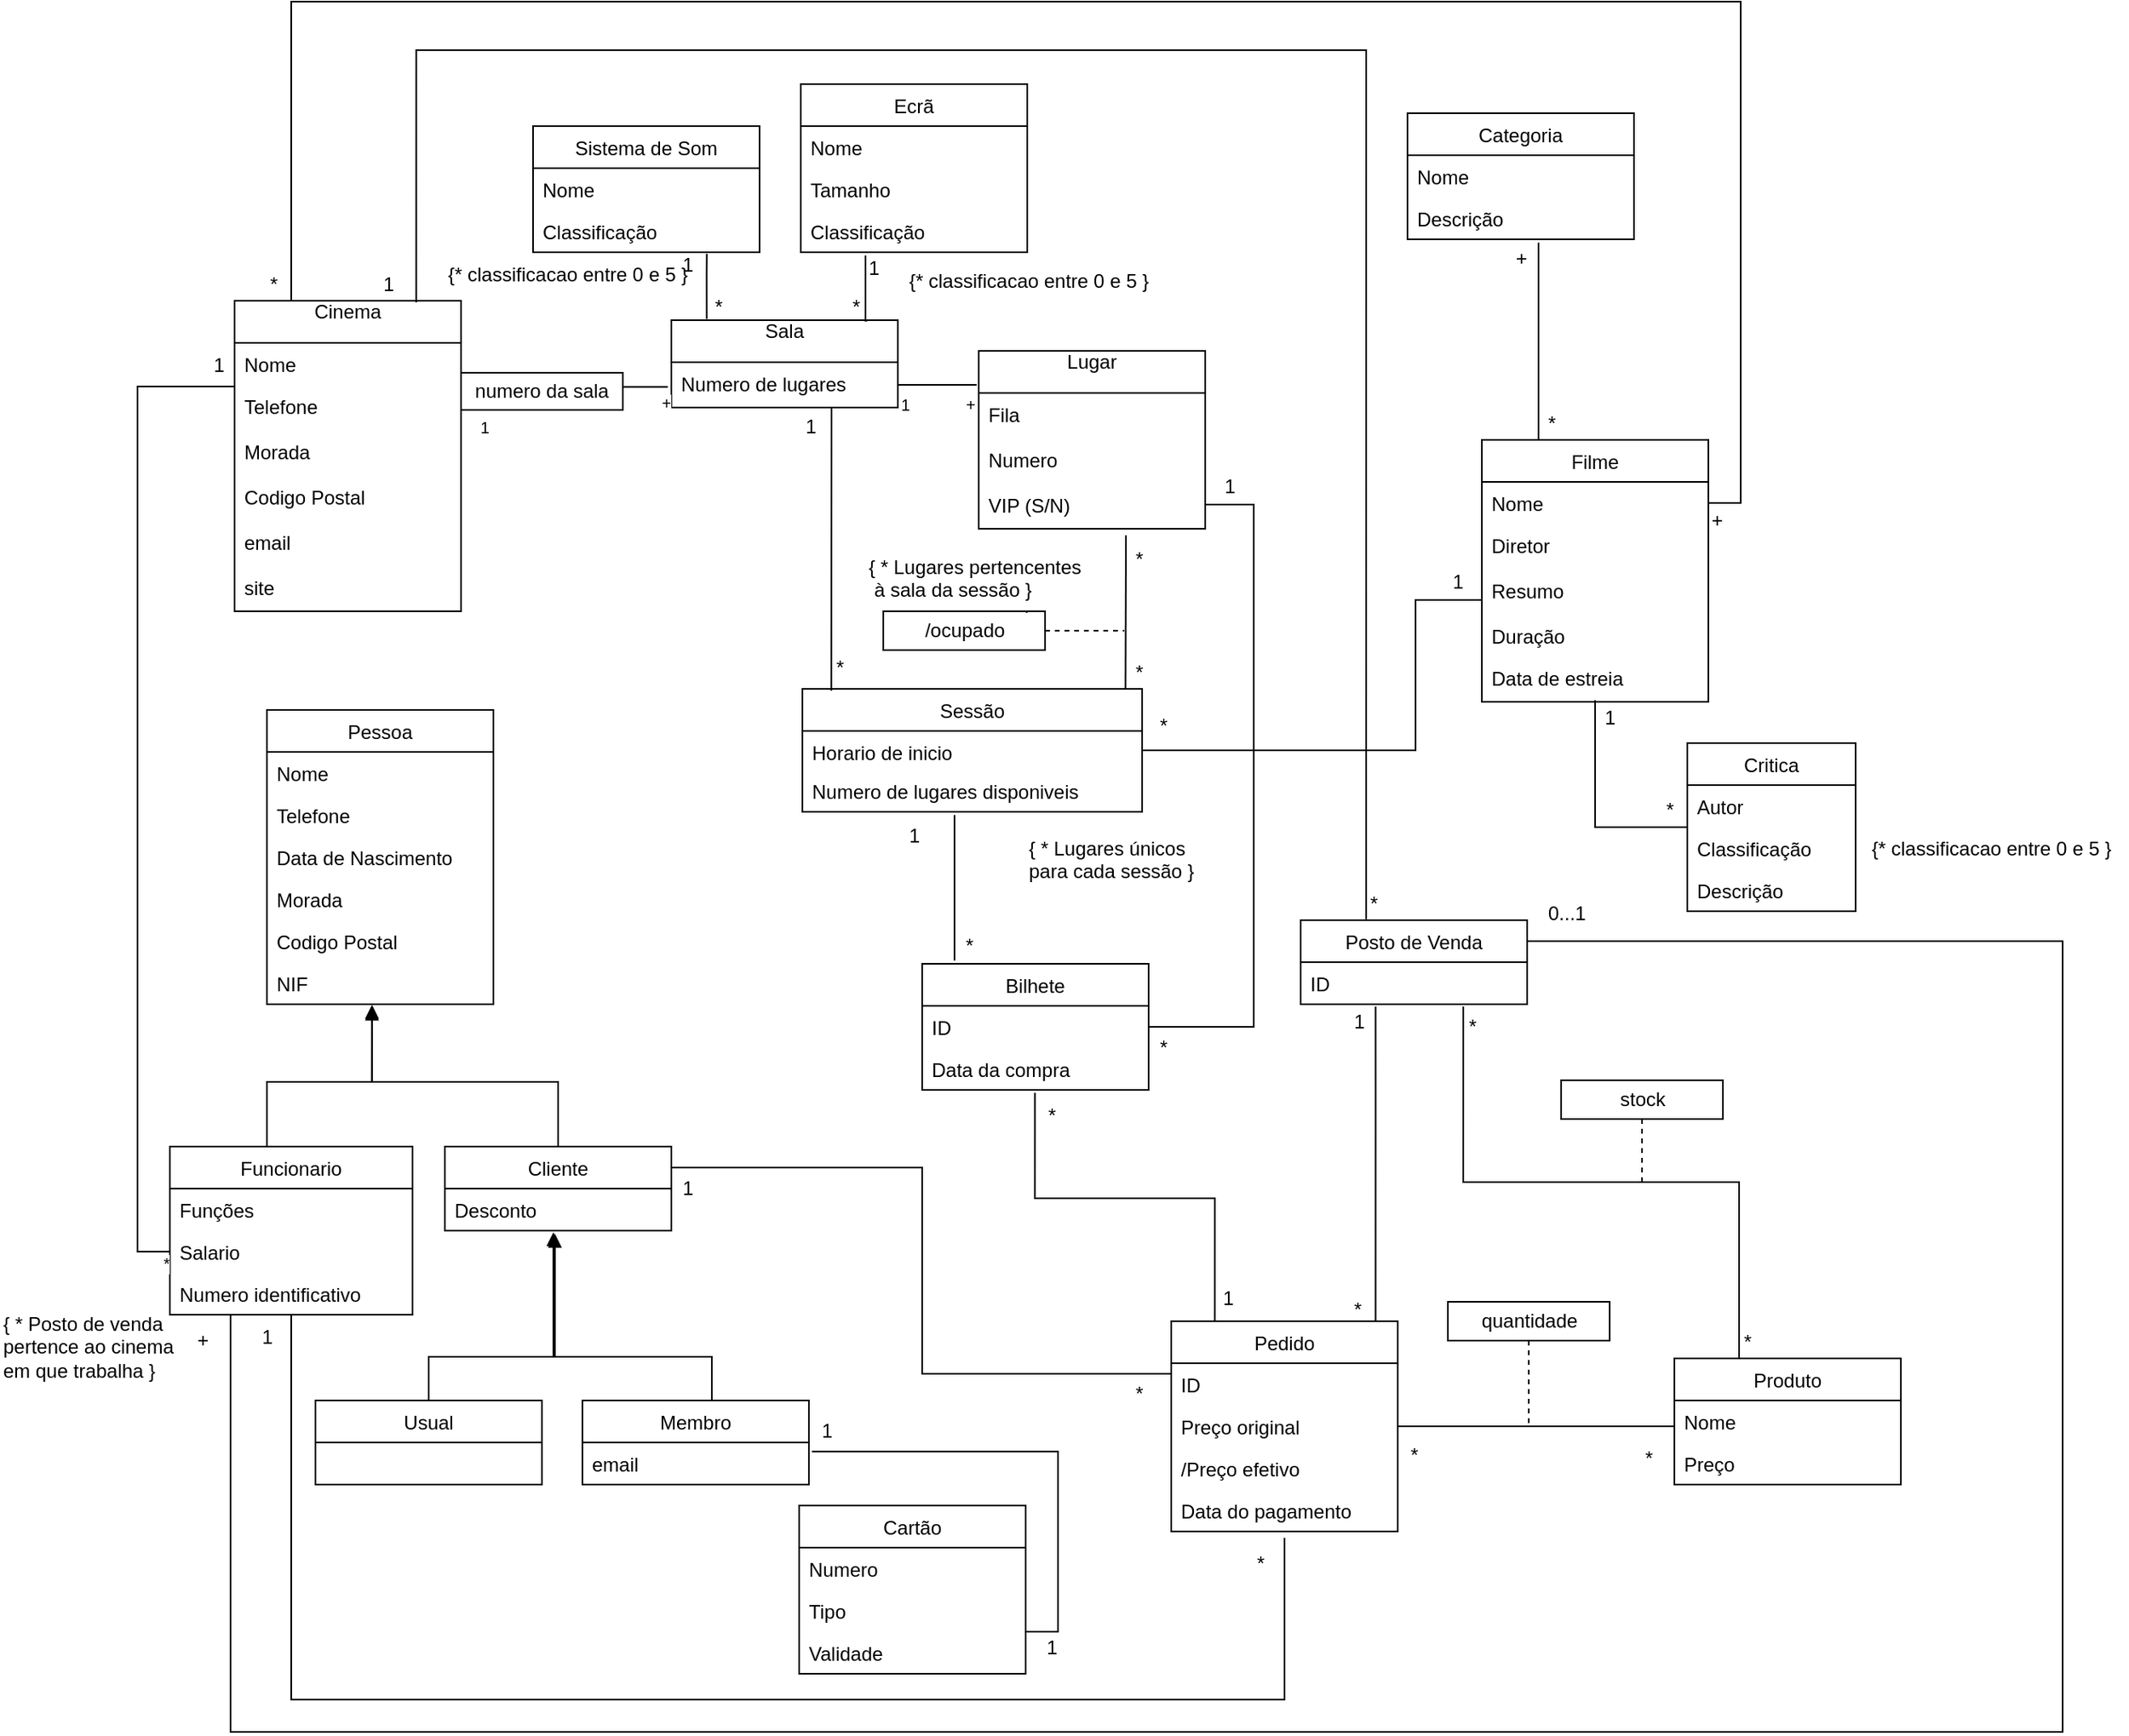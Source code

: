 <mxfile version="10.6.0" type="github"><diagram id="AIXLo2cwGBLX02oyUeqZ" name="Page-1"><mxGraphModel dx="2293" dy="840" grid="1" gridSize="10" guides="1" tooltips="1" connect="1" arrows="1" fold="1" page="1" pageScale="1" pageWidth="850" pageHeight="1100" math="0" shadow="0"><root><mxCell id="0"/><mxCell id="1" parent="0"/><mxCell id="vddKdkB9PFK4132dctd9-143" style="edgeStyle=orthogonalEdgeStyle;rounded=0;orthogonalLoop=1;jettySize=auto;html=1;entryX=1;entryY=0.5;entryDx=0;entryDy=0;endArrow=none;endFill=0;exitX=0.25;exitY=0;exitDx=0;exitDy=0;" parent="1" source="vddKdkB9PFK4132dctd9-2" target="vddKdkB9PFK4132dctd9-53" edge="1"><mxGeometry relative="1" as="geometry"><mxPoint x="225" y="169" as="sourcePoint"/><Array as="points"><mxPoint x="155" y="10"/><mxPoint x="1051" y="10"/><mxPoint x="1051" y="320"/></Array></mxGeometry></mxCell><mxCell id="vddKdkB9PFK4132dctd9-153" style="edgeStyle=orthogonalEdgeStyle;rounded=0;orthogonalLoop=1;jettySize=auto;html=1;exitX=0.802;exitY=0.005;exitDx=0;exitDy=0;endArrow=none;endFill=0;entryX=0.289;entryY=-0.013;entryDx=0;entryDy=0;entryPerimeter=0;exitPerimeter=0;" parent="1" source="vddKdkB9PFK4132dctd9-2" target="vddKdkB9PFK4132dctd9-162" edge="1"><mxGeometry relative="1" as="geometry"><mxPoint x="820" y="570" as="targetPoint"/><Array as="points"><mxPoint x="232" y="40"/><mxPoint x="819" y="40"/></Array></mxGeometry></mxCell><mxCell id="vddKdkB9PFK4132dctd9-2" value="Cinema&#10;" style="swimlane;fontStyle=0;childLayout=stackLayout;horizontal=1;startSize=26;fillColor=none;horizontalStack=0;resizeParent=1;resizeParentMax=0;resizeLast=0;collapsible=1;marginBottom=0;" parent="1" vertex="1"><mxGeometry x="120" y="195" width="140" height="192" as="geometry"/></mxCell><mxCell id="vddKdkB9PFK4132dctd9-3" value="Nome" style="text;strokeColor=none;fillColor=none;align=left;verticalAlign=top;spacingLeft=4;spacingRight=4;overflow=hidden;rotatable=0;points=[[0,0.5],[1,0.5]];portConstraint=eastwest;" parent="vddKdkB9PFK4132dctd9-2" vertex="1"><mxGeometry y="26" width="140" height="26" as="geometry"/></mxCell><mxCell id="vddKdkB9PFK4132dctd9-4" value="Telefone" style="text;strokeColor=none;fillColor=none;align=left;verticalAlign=top;spacingLeft=4;spacingRight=4;overflow=hidden;rotatable=0;points=[[0,0.5],[1,0.5]];portConstraint=eastwest;" parent="vddKdkB9PFK4132dctd9-2" vertex="1"><mxGeometry y="52" width="140" height="28" as="geometry"/></mxCell><mxCell id="vddKdkB9PFK4132dctd9-5" value="Morada" style="text;strokeColor=none;fillColor=none;align=left;verticalAlign=top;spacingLeft=4;spacingRight=4;overflow=hidden;rotatable=0;points=[[0,0.5],[1,0.5]];portConstraint=eastwest;" parent="vddKdkB9PFK4132dctd9-2" vertex="1"><mxGeometry y="80" width="140" height="28" as="geometry"/></mxCell><mxCell id="vddKdkB9PFK4132dctd9-6" value="Codigo Postal" style="text;strokeColor=none;fillColor=none;align=left;verticalAlign=top;spacingLeft=4;spacingRight=4;overflow=hidden;rotatable=0;points=[[0,0.5],[1,0.5]];portConstraint=eastwest;" parent="vddKdkB9PFK4132dctd9-2" vertex="1"><mxGeometry y="108" width="140" height="28" as="geometry"/></mxCell><mxCell id="vddKdkB9PFK4132dctd9-7" value="email" style="text;strokeColor=none;fillColor=none;align=left;verticalAlign=top;spacingLeft=4;spacingRight=4;overflow=hidden;rotatable=0;points=[[0,0.5],[1,0.5]];portConstraint=eastwest;" parent="vddKdkB9PFK4132dctd9-2" vertex="1"><mxGeometry y="136" width="140" height="28" as="geometry"/></mxCell><mxCell id="vddKdkB9PFK4132dctd9-8" value="site" style="text;strokeColor=none;fillColor=none;align=left;verticalAlign=top;spacingLeft=4;spacingRight=4;overflow=hidden;rotatable=0;points=[[0,0.5],[1,0.5]];portConstraint=eastwest;" parent="vddKdkB9PFK4132dctd9-2" vertex="1"><mxGeometry y="164" width="140" height="28" as="geometry"/></mxCell><mxCell id="vddKdkB9PFK4132dctd9-9" style="edgeStyle=orthogonalEdgeStyle;rounded=0;orthogonalLoop=1;jettySize=auto;html=1;exitX=0.156;exitY=-0.015;exitDx=0;exitDy=0;entryX=0.767;entryY=1.036;entryDx=0;entryDy=0;entryPerimeter=0;endArrow=none;endFill=0;exitPerimeter=0;" parent="1" source="vddKdkB9PFK4132dctd9-11" target="vddKdkB9PFK4132dctd9-101" edge="1"><mxGeometry relative="1" as="geometry"><Array as="points"><mxPoint x="412" y="180"/><mxPoint x="412" y="180"/></Array></mxGeometry></mxCell><mxCell id="vddKdkB9PFK4132dctd9-10" style="edgeStyle=orthogonalEdgeStyle;rounded=0;orthogonalLoop=1;jettySize=auto;html=1;exitX=0.865;exitY=0.005;exitDx=0;exitDy=0;endArrow=none;endFill=0;exitPerimeter=0;" parent="1" source="vddKdkB9PFK4132dctd9-11" edge="1"><mxGeometry relative="1" as="geometry"><mxPoint x="510" y="167" as="targetPoint"/><Array as="points"><mxPoint x="510" y="207"/></Array></mxGeometry></mxCell><mxCell id="vddKdkB9PFK4132dctd9-11" value="Sala&#10;" style="swimlane;fontStyle=0;childLayout=stackLayout;horizontal=1;startSize=26;fillColor=none;horizontalStack=0;resizeParent=1;resizeParentMax=0;resizeLast=0;collapsible=1;marginBottom=0;" parent="1" vertex="1"><mxGeometry x="390" y="207" width="140" height="54" as="geometry"/></mxCell><mxCell id="vddKdkB9PFK4132dctd9-12" value="Numero de lugares" style="text;strokeColor=none;fillColor=none;align=left;verticalAlign=top;spacingLeft=4;spacingRight=4;overflow=hidden;rotatable=0;points=[[0,0.5],[1,0.5]];portConstraint=eastwest;" parent="vddKdkB9PFK4132dctd9-11" vertex="1"><mxGeometry y="26" width="140" height="28" as="geometry"/></mxCell><mxCell id="vddKdkB9PFK4132dctd9-13" value="" style="endArrow=none;html=1;endSize=12;startArrow=none;startSize=14;startFill=0;edgeStyle=orthogonalEdgeStyle;exitX=1;exitY=0.5;exitDx=0;exitDy=0;rounded=0;endFill=0;entryX=-0.017;entryY=0.548;entryDx=0;entryDy=0;entryPerimeter=0;" parent="1" source="vddKdkB9PFK4132dctd9-121" edge="1"><mxGeometry relative="1" as="geometry"><mxPoint x="130" y="366" as="sourcePoint"/><mxPoint x="387.8" y="248.2" as="targetPoint"/><Array as="points"><mxPoint x="360" y="248"/></Array></mxGeometry></mxCell><mxCell id="vddKdkB9PFK4132dctd9-14" value="1" style="resizable=0;html=1;align=left;verticalAlign=top;labelBackgroundColor=#ffffff;fontSize=10;" parent="vddKdkB9PFK4132dctd9-13" connectable="0" vertex="1"><mxGeometry x="-1" relative="1" as="geometry"><mxPoint x="-90" y="10" as="offset"/></mxGeometry></mxCell><mxCell id="vddKdkB9PFK4132dctd9-15" value="+" style="resizable=0;html=1;align=right;verticalAlign=top;labelBackgroundColor=#ffffff;fontSize=10;" parent="vddKdkB9PFK4132dctd9-13" connectable="0" vertex="1"><mxGeometry x="1" relative="1" as="geometry"><mxPoint x="2.5" y="-2.5" as="offset"/></mxGeometry></mxCell><mxCell id="vddKdkB9PFK4132dctd9-16" value="Lugar&#10;" style="swimlane;fontStyle=0;childLayout=stackLayout;horizontal=1;startSize=26;fillColor=none;horizontalStack=0;resizeParent=1;resizeParentMax=0;resizeLast=0;collapsible=1;marginBottom=0;" parent="1" vertex="1"><mxGeometry x="580" y="226" width="140" height="110" as="geometry"/></mxCell><mxCell id="vddKdkB9PFK4132dctd9-17" value="Fila" style="text;strokeColor=none;fillColor=none;align=left;verticalAlign=top;spacingLeft=4;spacingRight=4;overflow=hidden;rotatable=0;points=[[0,0.5],[1,0.5]];portConstraint=eastwest;" parent="vddKdkB9PFK4132dctd9-16" vertex="1"><mxGeometry y="26" width="140" height="28" as="geometry"/></mxCell><mxCell id="vddKdkB9PFK4132dctd9-18" value="Numero" style="text;strokeColor=none;fillColor=none;align=left;verticalAlign=top;spacingLeft=4;spacingRight=4;overflow=hidden;rotatable=0;points=[[0,0.5],[1,0.5]];portConstraint=eastwest;" parent="vddKdkB9PFK4132dctd9-16" vertex="1"><mxGeometry y="54" width="140" height="28" as="geometry"/></mxCell><mxCell id="vddKdkB9PFK4132dctd9-19" value="VIP (S/N)" style="text;strokeColor=none;fillColor=none;align=left;verticalAlign=top;spacingLeft=4;spacingRight=4;overflow=hidden;rotatable=0;points=[[0,0.5],[1,0.5]];portConstraint=eastwest;" parent="vddKdkB9PFK4132dctd9-16" vertex="1"><mxGeometry y="82" width="140" height="28" as="geometry"/></mxCell><mxCell id="vddKdkB9PFK4132dctd9-20" value="" style="endArrow=none;html=1;endSize=12;startArrow=none;startSize=14;startFill=0;edgeStyle=orthogonalEdgeStyle;exitX=1;exitY=0.5;exitDx=0;exitDy=0;rounded=0;endFill=0;entryX=-0.009;entryY=0.191;entryDx=0;entryDy=0;entryPerimeter=0;" parent="1" source="vddKdkB9PFK4132dctd9-12" target="vddKdkB9PFK4132dctd9-16" edge="1"><mxGeometry relative="1" as="geometry"><mxPoint x="570" y="146" as="sourcePoint"/><mxPoint x="517" y="383" as="targetPoint"/></mxGeometry></mxCell><mxCell id="vddKdkB9PFK4132dctd9-21" value="1" style="resizable=0;html=1;align=left;verticalAlign=top;labelBackgroundColor=#ffffff;fontSize=10;" parent="vddKdkB9PFK4132dctd9-20" connectable="0" vertex="1"><mxGeometry x="-1" relative="1" as="geometry"/></mxCell><mxCell id="vddKdkB9PFK4132dctd9-22" value="+" style="resizable=0;html=1;align=right;verticalAlign=top;labelBackgroundColor=#ffffff;fontSize=10;" parent="vddKdkB9PFK4132dctd9-20" connectable="0" vertex="1"><mxGeometry x="1" relative="1" as="geometry"/></mxCell><mxCell id="vddKdkB9PFK4132dctd9-23" value="Pessoa" style="swimlane;fontStyle=0;childLayout=stackLayout;horizontal=1;startSize=26;fillColor=none;horizontalStack=0;resizeParent=1;resizeParentMax=0;resizeLast=0;collapsible=1;marginBottom=0;" parent="1" vertex="1"><mxGeometry x="140" y="448" width="140" height="182" as="geometry"/></mxCell><mxCell id="vddKdkB9PFK4132dctd9-24" value="Nome" style="text;strokeColor=none;fillColor=none;align=left;verticalAlign=top;spacingLeft=4;spacingRight=4;overflow=hidden;rotatable=0;points=[[0,0.5],[1,0.5]];portConstraint=eastwest;" parent="vddKdkB9PFK4132dctd9-23" vertex="1"><mxGeometry y="26" width="140" height="26" as="geometry"/></mxCell><mxCell id="vddKdkB9PFK4132dctd9-25" value="Telefone" style="text;strokeColor=none;fillColor=none;align=left;verticalAlign=top;spacingLeft=4;spacingRight=4;overflow=hidden;rotatable=0;points=[[0,0.5],[1,0.5]];portConstraint=eastwest;" parent="vddKdkB9PFK4132dctd9-23" vertex="1"><mxGeometry y="52" width="140" height="26" as="geometry"/></mxCell><mxCell id="vddKdkB9PFK4132dctd9-26" value="Data de Nascimento" style="text;strokeColor=none;fillColor=none;align=left;verticalAlign=top;spacingLeft=4;spacingRight=4;overflow=hidden;rotatable=0;points=[[0,0.5],[1,0.5]];portConstraint=eastwest;" parent="vddKdkB9PFK4132dctd9-23" vertex="1"><mxGeometry y="78" width="140" height="26" as="geometry"/></mxCell><mxCell id="vddKdkB9PFK4132dctd9-27" value="Morada" style="text;strokeColor=none;fillColor=none;align=left;verticalAlign=top;spacingLeft=4;spacingRight=4;overflow=hidden;rotatable=0;points=[[0,0.5],[1,0.5]];portConstraint=eastwest;" parent="vddKdkB9PFK4132dctd9-23" vertex="1"><mxGeometry y="104" width="140" height="26" as="geometry"/></mxCell><mxCell id="vddKdkB9PFK4132dctd9-28" value="Codigo Postal" style="text;strokeColor=none;fillColor=none;align=left;verticalAlign=top;spacingLeft=4;spacingRight=4;overflow=hidden;rotatable=0;points=[[0,0.5],[1,0.5]];portConstraint=eastwest;" parent="vddKdkB9PFK4132dctd9-23" vertex="1"><mxGeometry y="130" width="140" height="26" as="geometry"/></mxCell><mxCell id="vddKdkB9PFK4132dctd9-29" value="NIF" style="text;strokeColor=none;fillColor=none;align=left;verticalAlign=top;spacingLeft=4;spacingRight=4;overflow=hidden;rotatable=0;points=[[0,0.5],[1,0.5]];portConstraint=eastwest;" parent="vddKdkB9PFK4132dctd9-23" vertex="1"><mxGeometry y="156" width="140" height="26" as="geometry"/></mxCell><mxCell id="vddKdkB9PFK4132dctd9-31" style="edgeStyle=orthogonalEdgeStyle;rounded=0;orthogonalLoop=1;jettySize=auto;html=1;exitX=0.5;exitY=1;exitDx=0;exitDy=0;endArrow=none;endFill=0;" parent="1" source="vddKdkB9PFK4132dctd9-32" edge="1"><mxGeometry relative="1" as="geometry"><mxPoint x="769" y="960" as="targetPoint"/><Array as="points"><mxPoint x="155" y="1060"/><mxPoint x="769" y="1060"/></Array></mxGeometry></mxCell><mxCell id="vddKdkB9PFK4132dctd9-159" style="edgeStyle=orthogonalEdgeStyle;rounded=0;orthogonalLoop=1;jettySize=auto;html=1;exitX=0.25;exitY=1;exitDx=0;exitDy=0;endArrow=none;endFill=0;entryX=1;entryY=0.25;entryDx=0;entryDy=0;" parent="1" source="vddKdkB9PFK4132dctd9-32" target="vddKdkB9PFK4132dctd9-162" edge="1"><mxGeometry relative="1" as="geometry"><mxPoint x="1270" y="487" as="targetPoint"/><Array as="points"><mxPoint x="117" y="1080"/><mxPoint x="1250" y="1080"/><mxPoint x="1250" y="591"/></Array></mxGeometry></mxCell><mxCell id="vddKdkB9PFK4132dctd9-32" value="Funcionario" style="swimlane;fontStyle=0;childLayout=stackLayout;horizontal=1;startSize=26;fillColor=none;horizontalStack=0;resizeParent=1;resizeParentMax=0;resizeLast=0;collapsible=1;marginBottom=0;" parent="1" vertex="1"><mxGeometry x="80" y="718" width="150" height="104" as="geometry"/></mxCell><mxCell id="vddKdkB9PFK4132dctd9-33" value="Funções" style="text;strokeColor=none;fillColor=none;align=left;verticalAlign=top;spacingLeft=4;spacingRight=4;overflow=hidden;rotatable=0;points=[[0,0.5],[1,0.5]];portConstraint=eastwest;" parent="vddKdkB9PFK4132dctd9-32" vertex="1"><mxGeometry y="26" width="150" height="26" as="geometry"/></mxCell><mxCell id="vddKdkB9PFK4132dctd9-34" value="Salario" style="text;strokeColor=none;fillColor=none;align=left;verticalAlign=top;spacingLeft=4;spacingRight=4;overflow=hidden;rotatable=0;points=[[0,0.5],[1,0.5]];portConstraint=eastwest;" parent="vddKdkB9PFK4132dctd9-32" vertex="1"><mxGeometry y="52" width="150" height="26" as="geometry"/></mxCell><mxCell id="vddKdkB9PFK4132dctd9-35" value="Numero identificativo" style="text;strokeColor=none;fillColor=none;align=left;verticalAlign=top;spacingLeft=4;spacingRight=4;overflow=hidden;rotatable=0;points=[[0,0.5],[1,0.5]];portConstraint=eastwest;" parent="vddKdkB9PFK4132dctd9-32" vertex="1"><mxGeometry y="78" width="150" height="26" as="geometry"/></mxCell><mxCell id="vddKdkB9PFK4132dctd9-36" style="edgeStyle=orthogonalEdgeStyle;rounded=0;orthogonalLoop=1;jettySize=auto;html=1;exitX=1;exitY=0.25;exitDx=0;exitDy=0;entryX=0;entryY=0.25;entryDx=0;entryDy=0;endArrow=none;endFill=0;" parent="1" source="vddKdkB9PFK4132dctd9-37" target="vddKdkB9PFK4132dctd9-80" edge="1"><mxGeometry relative="1" as="geometry"><Array as="points"><mxPoint x="545" y="731"/><mxPoint x="545" y="859"/></Array></mxGeometry></mxCell><mxCell id="vddKdkB9PFK4132dctd9-37" value="Cliente" style="swimlane;fontStyle=0;childLayout=stackLayout;horizontal=1;startSize=26;fillColor=none;horizontalStack=0;resizeParent=1;resizeParentMax=0;resizeLast=0;collapsible=1;marginBottom=0;" parent="1" vertex="1"><mxGeometry x="250" y="718" width="140" height="52" as="geometry"/></mxCell><mxCell id="vddKdkB9PFK4132dctd9-38" value="Desconto" style="text;strokeColor=none;fillColor=none;align=left;verticalAlign=top;spacingLeft=4;spacingRight=4;overflow=hidden;rotatable=0;points=[[0,0.5],[1,0.5]];portConstraint=eastwest;" parent="vddKdkB9PFK4132dctd9-37" vertex="1"><mxGeometry y="26" width="140" height="26" as="geometry"/></mxCell><mxCell id="vddKdkB9PFK4132dctd9-39" value="" style="endArrow=block;endFill=1;html=1;edgeStyle=orthogonalEdgeStyle;align=left;verticalAlign=top;exitX=0.5;exitY=0;exitDx=0;exitDy=0;entryX=0.464;entryY=1.038;entryDx=0;entryDy=0;entryPerimeter=0;rounded=0;" parent="1" source="vddKdkB9PFK4132dctd9-32" edge="1"><mxGeometry x="-1" relative="1" as="geometry"><mxPoint x="80" y="676" as="sourcePoint"/><mxPoint x="204.941" y="631.529" as="targetPoint"/><Array as="points"><mxPoint x="140" y="718"/><mxPoint x="140" y="678"/><mxPoint x="205" y="678"/></Array></mxGeometry></mxCell><mxCell id="vddKdkB9PFK4132dctd9-40" value="" style="endArrow=block;endFill=1;html=1;edgeStyle=orthogonalEdgeStyle;align=left;verticalAlign=top;exitX=0.5;exitY=0;exitDx=0;exitDy=0;entryX=0.464;entryY=1;entryDx=0;entryDy=0;entryPerimeter=0;rounded=0;" parent="1" source="vddKdkB9PFK4132dctd9-37" edge="1"><mxGeometry x="-1" relative="1" as="geometry"><mxPoint x="160" y="556" as="sourcePoint"/><mxPoint x="204.941" y="630.353" as="targetPoint"/><Array as="points"><mxPoint x="320" y="678"/><mxPoint x="205" y="678"/></Array></mxGeometry></mxCell><mxCell id="vddKdkB9PFK4132dctd9-41" value="" style="endArrow=none;html=1;endSize=12;startArrow=none;startSize=14;startFill=0;edgeStyle=orthogonalEdgeStyle;exitX=0;exitY=0.5;exitDx=0;exitDy=0;rounded=0;endFill=0;entryX=0;entryY=0.5;entryDx=0;entryDy=0;" parent="1" source="vddKdkB9PFK4132dctd9-3" target="vddKdkB9PFK4132dctd9-34" edge="1"><mxGeometry relative="1" as="geometry"><mxPoint x="273" y="317" as="sourcePoint"/><mxPoint x="60" y="456" as="targetPoint"/><Array as="points"><mxPoint x="110" y="248"/><mxPoint x="60" y="248"/><mxPoint x="60" y="611"/></Array></mxGeometry></mxCell><mxCell id="vddKdkB9PFK4132dctd9-42" value="*" style="resizable=0;html=1;align=right;verticalAlign=top;labelBackgroundColor=#ffffff;fontSize=10;" parent="vddKdkB9PFK4132dctd9-41" connectable="0" vertex="1"><mxGeometry x="1" relative="1" as="geometry"><mxPoint y="-5" as="offset"/></mxGeometry></mxCell><mxCell id="vddKdkB9PFK4132dctd9-43" value="1" style="text;html=1;resizable=0;points=[];align=center;verticalAlign=middle;labelBackgroundColor=#ffffff;" parent="vddKdkB9PFK4132dctd9-41" vertex="1" connectable="0"><mxGeometry x="-0.939" y="-2" relative="1" as="geometry"><mxPoint x="-5" y="-11" as="offset"/></mxGeometry></mxCell><mxCell id="vddKdkB9PFK4132dctd9-44" style="edgeStyle=orthogonalEdgeStyle;rounded=0;orthogonalLoop=1;jettySize=auto;html=1;exitX=0.5;exitY=0;exitDx=0;exitDy=0;startArrow=none;startFill=0;sourcePerimeterSpacing=-1;endArrow=block;endFill=1;targetPerimeterSpacing=0;entryX=0.486;entryY=1.077;entryDx=0;entryDy=0;entryPerimeter=0;" parent="1" source="vddKdkB9PFK4132dctd9-45" target="vddKdkB9PFK4132dctd9-38" edge="1"><mxGeometry relative="1" as="geometry"><mxPoint x="331" y="824" as="targetPoint"/><Array as="points"><mxPoint x="240" y="848"/><mxPoint x="318" y="848"/></Array></mxGeometry></mxCell><mxCell id="vddKdkB9PFK4132dctd9-45" value="Usual" style="swimlane;fontStyle=0;childLayout=stackLayout;horizontal=1;startSize=26;fillColor=none;horizontalStack=0;resizeParent=1;resizeParentMax=0;resizeLast=0;collapsible=1;marginBottom=0;" parent="1" vertex="1"><mxGeometry x="170" y="875" width="140" height="52" as="geometry"/></mxCell><mxCell id="vddKdkB9PFK4132dctd9-46" style="edgeStyle=orthogonalEdgeStyle;rounded=0;orthogonalLoop=1;jettySize=auto;html=1;exitX=0.5;exitY=0;exitDx=0;exitDy=0;entryX=0.479;entryY=1.038;entryDx=0;entryDy=0;entryPerimeter=0;startArrow=none;startFill=0;sourcePerimeterSpacing=-1;endArrow=block;endFill=1;targetPerimeterSpacing=0;" parent="1" source="vddKdkB9PFK4132dctd9-47" target="vddKdkB9PFK4132dctd9-38" edge="1"><mxGeometry relative="1" as="geometry"><Array as="points"><mxPoint x="415" y="875"/><mxPoint x="415" y="848"/><mxPoint x="317" y="848"/></Array><mxPoint x="330" y="822" as="targetPoint"/></mxGeometry></mxCell><mxCell id="vddKdkB9PFK4132dctd9-47" value="Membro" style="swimlane;fontStyle=0;childLayout=stackLayout;horizontal=1;startSize=26;fillColor=none;horizontalStack=0;resizeParent=1;resizeParentMax=0;resizeLast=0;collapsible=1;marginBottom=0;" parent="1" vertex="1"><mxGeometry x="335" y="875" width="140" height="52" as="geometry"/></mxCell><mxCell id="vddKdkB9PFK4132dctd9-49" value="email" style="text;strokeColor=none;fillColor=none;align=left;verticalAlign=top;spacingLeft=4;spacingRight=4;overflow=hidden;rotatable=0;points=[[0,0.5],[1,0.5]];portConstraint=eastwest;" parent="vddKdkB9PFK4132dctd9-47" vertex="1"><mxGeometry y="26" width="140" height="26" as="geometry"/></mxCell><mxCell id="vddKdkB9PFK4132dctd9-50" value="" style="edgeStyle=orthogonalEdgeStyle;rounded=0;orthogonalLoop=1;jettySize=auto;html=1;startArrow=none;startFill=0;sourcePerimeterSpacing=-1;endArrow=none;endFill=0;targetPerimeterSpacing=0;" parent="1" source="vddKdkB9PFK4132dctd9-52" target="vddKdkB9PFK4132dctd9-58" edge="1"><mxGeometry relative="1" as="geometry"><Array as="points"><mxPoint x="961" y="481"/><mxPoint x="961" y="481"/></Array></mxGeometry></mxCell><mxCell id="vddKdkB9PFK4132dctd9-51" style="edgeStyle=orthogonalEdgeStyle;rounded=0;orthogonalLoop=1;jettySize=auto;html=1;exitX=0.25;exitY=0;exitDx=0;exitDy=0;endArrow=none;endFill=0;" parent="1" source="vddKdkB9PFK4132dctd9-52" edge="1"><mxGeometry relative="1" as="geometry"><mxPoint x="926" y="159" as="targetPoint"/><Array as="points"><mxPoint x="926" y="190"/></Array></mxGeometry></mxCell><mxCell id="vddKdkB9PFK4132dctd9-52" value="Filme" style="swimlane;fontStyle=0;childLayout=stackLayout;horizontal=1;startSize=26;fillColor=none;horizontalStack=0;resizeParent=1;resizeParentMax=0;resizeLast=0;collapsible=1;marginBottom=0;" parent="1" vertex="1"><mxGeometry x="891" y="281" width="140" height="162" as="geometry"/></mxCell><mxCell id="vddKdkB9PFK4132dctd9-53" value="Nome" style="text;strokeColor=none;fillColor=none;align=left;verticalAlign=top;spacingLeft=4;spacingRight=4;overflow=hidden;rotatable=0;points=[[0,0.5],[1,0.5]];portConstraint=eastwest;" parent="vddKdkB9PFK4132dctd9-52" vertex="1"><mxGeometry y="26" width="140" height="26" as="geometry"/></mxCell><mxCell id="vddKdkB9PFK4132dctd9-54" value="Diretor" style="text;strokeColor=none;fillColor=none;align=left;verticalAlign=top;spacingLeft=4;spacingRight=4;overflow=hidden;rotatable=0;points=[[0,0.5],[1,0.5]];portConstraint=eastwest;" parent="vddKdkB9PFK4132dctd9-52" vertex="1"><mxGeometry y="52" width="140" height="28" as="geometry"/></mxCell><mxCell id="vddKdkB9PFK4132dctd9-55" value="Resumo" style="text;strokeColor=none;fillColor=none;align=left;verticalAlign=top;spacingLeft=4;spacingRight=4;overflow=hidden;rotatable=0;points=[[0,0.5],[1,0.5]];portConstraint=eastwest;" parent="vddKdkB9PFK4132dctd9-52" vertex="1"><mxGeometry y="80" width="140" height="28" as="geometry"/></mxCell><mxCell id="vddKdkB9PFK4132dctd9-56" value="Duração" style="text;strokeColor=none;fillColor=none;align=left;verticalAlign=top;spacingLeft=4;spacingRight=4;overflow=hidden;rotatable=0;points=[[0,0.5],[1,0.5]];portConstraint=eastwest;" parent="vddKdkB9PFK4132dctd9-52" vertex="1"><mxGeometry y="108" width="140" height="26" as="geometry"/></mxCell><mxCell id="vddKdkB9PFK4132dctd9-57" value="Data de estreia" style="text;strokeColor=none;fillColor=none;align=left;verticalAlign=top;spacingLeft=4;spacingRight=4;overflow=hidden;rotatable=0;points=[[0,0.5],[1,0.5]];portConstraint=eastwest;" parent="vddKdkB9PFK4132dctd9-52" vertex="1"><mxGeometry y="134" width="140" height="28" as="geometry"/></mxCell><mxCell id="vddKdkB9PFK4132dctd9-58" value="Critica" style="swimlane;fontStyle=0;childLayout=stackLayout;horizontal=1;startSize=26;fillColor=none;horizontalStack=0;resizeParent=1;resizeParentMax=0;resizeLast=0;collapsible=1;marginBottom=0;direction=east;" parent="1" vertex="1"><mxGeometry x="1018" y="468.5" width="104" height="104" as="geometry"/></mxCell><mxCell id="vddKdkB9PFK4132dctd9-59" value="Autor" style="text;strokeColor=none;fillColor=none;align=left;verticalAlign=top;spacingLeft=4;spacingRight=4;overflow=hidden;rotatable=0;points=[[0,0.5],[1,0.5]];portConstraint=eastwest;" parent="vddKdkB9PFK4132dctd9-58" vertex="1"><mxGeometry y="26" width="104" height="26" as="geometry"/></mxCell><mxCell id="vddKdkB9PFK4132dctd9-60" value="Classificação" style="text;strokeColor=none;fillColor=none;align=left;verticalAlign=top;spacingLeft=4;spacingRight=4;overflow=hidden;rotatable=0;points=[[0,0.5],[1,0.5]];portConstraint=eastwest;" parent="vddKdkB9PFK4132dctd9-58" vertex="1"><mxGeometry y="52" width="104" height="26" as="geometry"/></mxCell><mxCell id="vddKdkB9PFK4132dctd9-61" value="Descrição" style="text;strokeColor=none;fillColor=none;align=left;verticalAlign=top;spacingLeft=4;spacingRight=4;overflow=hidden;rotatable=0;points=[[0,0.5],[1,0.5]];portConstraint=eastwest;" parent="vddKdkB9PFK4132dctd9-58" vertex="1"><mxGeometry y="78" width="104" height="26" as="geometry"/></mxCell><mxCell id="vddKdkB9PFK4132dctd9-62" style="edgeStyle=orthogonalEdgeStyle;rounded=0;orthogonalLoop=1;jettySize=auto;html=1;exitX=1;exitY=0.5;exitDx=0;exitDy=0;startArrow=none;startFill=0;sourcePerimeterSpacing=-1;endArrow=none;endFill=0;targetPerimeterSpacing=0;" parent="1" source="vddKdkB9PFK4132dctd9-135" edge="1"><mxGeometry relative="1" as="geometry"><Array as="points"><mxPoint x="850" y="473"/><mxPoint x="850" y="380"/></Array><mxPoint x="891" y="380" as="targetPoint"/></mxGeometry></mxCell><mxCell id="vddKdkB9PFK4132dctd9-63" style="edgeStyle=orthogonalEdgeStyle;rounded=0;orthogonalLoop=1;jettySize=auto;html=1;exitX=0.085;exitY=0.014;exitDx=0;exitDy=0;endArrow=none;endFill=0;exitPerimeter=0;" parent="1" source="vddKdkB9PFK4132dctd9-64" edge="1"><mxGeometry relative="1" as="geometry"><Array as="points"><mxPoint x="489" y="348"/><mxPoint x="489" y="261"/></Array><mxPoint x="489" y="261" as="targetPoint"/></mxGeometry></mxCell><mxCell id="vddKdkB9PFK4132dctd9-64" value="Sessão" style="swimlane;fontStyle=0;childLayout=stackLayout;horizontal=1;startSize=26;fillColor=none;horizontalStack=0;resizeParent=1;resizeParentMax=0;resizeLast=0;collapsible=1;marginBottom=0;" parent="1" vertex="1"><mxGeometry x="471" y="435" width="210" height="76" as="geometry"/></mxCell><mxCell id="vddKdkB9PFK4132dctd9-135" value="Horario de inicio" style="text;strokeColor=none;fillColor=none;align=left;verticalAlign=top;spacingLeft=4;spacingRight=4;overflow=hidden;rotatable=0;points=[[0,0.5],[1,0.5]];portConstraint=eastwest;" parent="vddKdkB9PFK4132dctd9-64" vertex="1"><mxGeometry y="26" width="210" height="24" as="geometry"/></mxCell><mxCell id="vddKdkB9PFK4132dctd9-65" value="Numero de lugares disponiveis" style="text;strokeColor=none;fillColor=none;align=left;verticalAlign=top;spacingLeft=4;spacingRight=4;overflow=hidden;rotatable=0;points=[[0,0.5],[1,0.5]];portConstraint=eastwest;" parent="vddKdkB9PFK4132dctd9-64" vertex="1"><mxGeometry y="50" width="210" height="26" as="geometry"/></mxCell><mxCell id="vddKdkB9PFK4132dctd9-66" style="edgeStyle=orthogonalEdgeStyle;rounded=0;orthogonalLoop=1;jettySize=auto;html=1;exitX=1;exitY=0.5;exitDx=0;exitDy=0;endArrow=none;endFill=0;" parent="1" source="vddKdkB9PFK4132dctd9-68" target="vddKdkB9PFK4132dctd9-19" edge="1"><mxGeometry relative="1" as="geometry"><Array as="points"><mxPoint x="750" y="644"/><mxPoint x="750" y="321"/></Array></mxGeometry></mxCell><mxCell id="vddKdkB9PFK4132dctd9-67" value="Bilhete" style="swimlane;fontStyle=0;childLayout=stackLayout;horizontal=1;startSize=26;fillColor=none;horizontalStack=0;resizeParent=1;resizeParentMax=0;resizeLast=0;collapsible=1;marginBottom=0;" parent="1" vertex="1"><mxGeometry x="545" y="605" width="140" height="78" as="geometry"/></mxCell><mxCell id="vddKdkB9PFK4132dctd9-68" value="ID" style="text;strokeColor=none;fillColor=none;align=left;verticalAlign=top;spacingLeft=4;spacingRight=4;overflow=hidden;rotatable=0;points=[[0,0.5],[1,0.5]];portConstraint=eastwest;" parent="vddKdkB9PFK4132dctd9-67" vertex="1"><mxGeometry y="26" width="140" height="26" as="geometry"/></mxCell><mxCell id="vddKdkB9PFK4132dctd9-69" value="Data da compra" style="text;strokeColor=none;fillColor=none;align=left;verticalAlign=top;spacingLeft=4;spacingRight=4;overflow=hidden;rotatable=0;points=[[0,0.5],[1,0.5]];portConstraint=eastwest;" parent="vddKdkB9PFK4132dctd9-67" vertex="1"><mxGeometry y="52" width="140" height="26" as="geometry"/></mxCell><mxCell id="vddKdkB9PFK4132dctd9-70" style="edgeStyle=orthogonalEdgeStyle;rounded=0;orthogonalLoop=1;jettySize=auto;html=1;startArrow=none;startFill=0;sourcePerimeterSpacing=-1;endArrow=none;endFill=0;targetPerimeterSpacing=0;" parent="1" edge="1"><mxGeometry relative="1" as="geometry"><mxPoint x="565" y="513" as="sourcePoint"/><Array as="points"><mxPoint x="565" y="541"/><mxPoint x="565" y="541"/></Array><mxPoint x="565" y="603" as="targetPoint"/></mxGeometry></mxCell><mxCell id="vddKdkB9PFK4132dctd9-71" value="1" style="text;html=1;resizable=0;points=[];autosize=1;align=left;verticalAlign=top;spacingTop=-4;" parent="1" vertex="1"><mxGeometry x="535" y="516" width="20" height="20" as="geometry"/></mxCell><mxCell id="vddKdkB9PFK4132dctd9-72" value="*" style="text;html=1;resizable=0;points=[];autosize=1;align=left;verticalAlign=top;spacingTop=-4;" parent="1" vertex="1"><mxGeometry x="570" y="584" width="20" height="20" as="geometry"/></mxCell><mxCell id="vddKdkB9PFK4132dctd9-73" value="1" style="text;html=1;resizable=0;points=[];autosize=1;align=left;verticalAlign=top;spacingTop=-4;" parent="1" vertex="1"><mxGeometry x="395" y="734" width="20" height="20" as="geometry"/></mxCell><mxCell id="vddKdkB9PFK4132dctd9-74" value="*" style="text;html=1;resizable=0;points=[];autosize=1;align=left;verticalAlign=top;spacingTop=-4;" parent="1" vertex="1"><mxGeometry x="621" y="689" width="20" height="20" as="geometry"/></mxCell><mxCell id="vddKdkB9PFK4132dctd9-75" value="*" style="text;html=1;resizable=0;points=[];autosize=1;align=left;verticalAlign=top;spacingTop=-4;" parent="1" vertex="1"><mxGeometry x="490" y="412" width="20" height="20" as="geometry"/></mxCell><mxCell id="vddKdkB9PFK4132dctd9-76" value="1" style="text;html=1;resizable=0;points=[];autosize=1;align=left;verticalAlign=top;spacingTop=-4;" parent="1" vertex="1"><mxGeometry x="471" y="262.5" width="20" height="20" as="geometry"/></mxCell><mxCell id="vddKdkB9PFK4132dctd9-77" style="edgeStyle=orthogonalEdgeStyle;rounded=0;orthogonalLoop=1;jettySize=auto;html=1;exitX=0.5;exitY=1;exitDx=0;exitDy=0;endArrow=none;endFill=0;dashed=1;" parent="1" source="vddKdkB9PFK4132dctd9-78" edge="1"><mxGeometry relative="1" as="geometry"><mxPoint x="920" y="890" as="targetPoint"/><Array as="points"><mxPoint x="920" y="870"/><mxPoint x="920" y="870"/></Array></mxGeometry></mxCell><mxCell id="vddKdkB9PFK4132dctd9-78" value="quantidade" style="html=1;" parent="1" vertex="1"><mxGeometry x="870" y="814" width="100" height="24" as="geometry"/></mxCell><mxCell id="vddKdkB9PFK4132dctd9-79" style="edgeStyle=orthogonalEdgeStyle;rounded=0;orthogonalLoop=1;jettySize=auto;html=1;exitX=0.192;exitY=-0.003;exitDx=0;exitDy=0;entryX=0.498;entryY=1.066;entryDx=0;entryDy=0;entryPerimeter=0;endArrow=none;endFill=0;exitPerimeter=0;" parent="1" source="vddKdkB9PFK4132dctd9-80" target="vddKdkB9PFK4132dctd9-69" edge="1"><mxGeometry relative="1" as="geometry"><Array as="points"><mxPoint x="726" y="750"/><mxPoint x="615" y="750"/></Array></mxGeometry></mxCell><mxCell id="vddKdkB9PFK4132dctd9-168" style="edgeStyle=orthogonalEdgeStyle;rounded=0;orthogonalLoop=1;jettySize=auto;html=1;exitX=0.902;exitY=0.004;exitDx=0;exitDy=0;endArrow=none;endFill=0;entryX=0.764;entryY=0.023;entryDx=0;entryDy=0;entryPerimeter=0;exitPerimeter=0;" parent="1" source="vddKdkB9PFK4132dctd9-80" target="vddKdkB9PFK4132dctd9-169" edge="1"><mxGeometry relative="1" as="geometry"><mxPoint x="840" y="690" as="targetPoint"/><Array as="points"><mxPoint x="825" y="690"/><mxPoint x="825" y="690"/></Array></mxGeometry></mxCell><mxCell id="vddKdkB9PFK4132dctd9-80" value="Pedido" style="swimlane;fontStyle=0;childLayout=stackLayout;horizontal=1;startSize=26;fillColor=none;horizontalStack=0;resizeParent=1;resizeParentMax=0;resizeLast=0;collapsible=1;marginBottom=0;" parent="1" vertex="1"><mxGeometry x="699" y="826" width="140" height="130" as="geometry"/></mxCell><mxCell id="vddKdkB9PFK4132dctd9-81" value="ID" style="text;strokeColor=none;fillColor=none;align=left;verticalAlign=top;spacingLeft=4;spacingRight=4;overflow=hidden;rotatable=0;points=[[0,0.5],[1,0.5]];portConstraint=eastwest;" parent="vddKdkB9PFK4132dctd9-80" vertex="1"><mxGeometry y="26" width="140" height="26" as="geometry"/></mxCell><mxCell id="vddKdkB9PFK4132dctd9-82" value="Preço original" style="text;strokeColor=none;fillColor=none;align=left;verticalAlign=top;spacingLeft=4;spacingRight=4;overflow=hidden;rotatable=0;points=[[0,0.5],[1,0.5]];portConstraint=eastwest;" parent="vddKdkB9PFK4132dctd9-80" vertex="1"><mxGeometry y="52" width="140" height="26" as="geometry"/></mxCell><mxCell id="vddKdkB9PFK4132dctd9-83" value="/Preço efetivo" style="text;strokeColor=none;fillColor=none;align=left;verticalAlign=top;spacingLeft=4;spacingRight=4;overflow=hidden;rotatable=0;points=[[0,0.5],[1,0.5]];portConstraint=eastwest;" parent="vddKdkB9PFK4132dctd9-80" vertex="1"><mxGeometry y="78" width="140" height="26" as="geometry"/></mxCell><mxCell id="vddKdkB9PFK4132dctd9-84" value="Data do pagamento" style="text;strokeColor=none;fillColor=none;align=left;verticalAlign=top;spacingLeft=4;spacingRight=4;overflow=hidden;rotatable=0;points=[[0,0.5],[1,0.5]];portConstraint=eastwest;" parent="vddKdkB9PFK4132dctd9-80" vertex="1"><mxGeometry y="104" width="140" height="26" as="geometry"/></mxCell><mxCell id="vddKdkB9PFK4132dctd9-85" value="1" style="text;html=1;resizable=0;points=[];autosize=1;align=left;verticalAlign=top;spacingTop=-4;" parent="1" vertex="1"><mxGeometry x="729" y="802" width="20" height="20" as="geometry"/></mxCell><mxCell id="vddKdkB9PFK4132dctd9-86" value="Produto" style="swimlane;fontStyle=0;childLayout=stackLayout;horizontal=1;startSize=26;fillColor=none;horizontalStack=0;resizeParent=1;resizeParentMax=0;resizeLast=0;collapsible=1;marginBottom=0;" parent="1" vertex="1"><mxGeometry x="1010" y="849" width="140" height="78" as="geometry"/></mxCell><mxCell id="vddKdkB9PFK4132dctd9-87" value="Nome" style="text;strokeColor=none;fillColor=none;align=left;verticalAlign=top;spacingLeft=4;spacingRight=4;overflow=hidden;rotatable=0;points=[[0,0.5],[1,0.5]];portConstraint=eastwest;" parent="vddKdkB9PFK4132dctd9-86" vertex="1"><mxGeometry y="26" width="140" height="26" as="geometry"/></mxCell><mxCell id="vddKdkB9PFK4132dctd9-119" value="Preço" style="text;strokeColor=none;fillColor=none;align=left;verticalAlign=top;spacingLeft=4;spacingRight=4;overflow=hidden;rotatable=0;points=[[0,0.5],[1,0.5]];portConstraint=eastwest;" parent="vddKdkB9PFK4132dctd9-86" vertex="1"><mxGeometry y="52" width="140" height="26" as="geometry"/></mxCell><mxCell id="vddKdkB9PFK4132dctd9-89" style="edgeStyle=orthogonalEdgeStyle;rounded=0;orthogonalLoop=1;jettySize=auto;html=1;exitX=0;exitY=0.5;exitDx=0;exitDy=0;entryX=1;entryY=0.5;entryDx=0;entryDy=0;endArrow=none;endFill=0;" parent="1" source="vddKdkB9PFK4132dctd9-87" target="vddKdkB9PFK4132dctd9-80" edge="1"><mxGeometry relative="1" as="geometry"><Array as="points"><mxPoint x="1010" y="891"/></Array></mxGeometry></mxCell><mxCell id="vddKdkB9PFK4132dctd9-90" value="*" style="text;html=1;resizable=0;points=[];autosize=1;align=left;verticalAlign=top;spacingTop=-4;" parent="1" vertex="1"><mxGeometry x="750" y="966" width="20" height="20" as="geometry"/></mxCell><mxCell id="vddKdkB9PFK4132dctd9-91" value="1" style="text;html=1;resizable=0;points=[];autosize=1;align=left;verticalAlign=top;spacingTop=-4;" parent="1" vertex="1"><mxGeometry x="135" y="826" width="20" height="20" as="geometry"/></mxCell><mxCell id="vddKdkB9PFK4132dctd9-92" value="*" style="text;html=1;resizable=0;points=[];autosize=1;align=left;verticalAlign=top;spacingTop=-4;" parent="1" vertex="1"><mxGeometry x="990" y="901" width="20" height="20" as="geometry"/></mxCell><mxCell id="vddKdkB9PFK4132dctd9-93" value="*" style="text;html=1;resizable=0;points=[];autosize=1;align=left;verticalAlign=top;spacingTop=-4;" parent="1" vertex="1"><mxGeometry x="845" y="899" width="20" height="20" as="geometry"/></mxCell><mxCell id="vddKdkB9PFK4132dctd9-94" value="*" style="text;html=1;resizable=0;points=[];autosize=1;align=left;verticalAlign=top;spacingTop=-4;" parent="1" vertex="1"><mxGeometry x="690" y="448" width="20" height="20" as="geometry"/></mxCell><mxCell id="vddKdkB9PFK4132dctd9-95" value="1" style="text;html=1;resizable=0;points=[];autosize=1;align=left;verticalAlign=top;spacingTop=-4;" parent="1" vertex="1"><mxGeometry x="871" y="359" width="20" height="20" as="geometry"/></mxCell><mxCell id="vddKdkB9PFK4132dctd9-96" value="1" style="text;html=1;resizable=0;points=[];autosize=1;align=left;verticalAlign=top;spacingTop=-4;" parent="1" vertex="1"><mxGeometry x="965" y="443" width="20" height="20" as="geometry"/></mxCell><mxCell id="vddKdkB9PFK4132dctd9-97" value="&lt;div&gt;*&lt;/div&gt;&lt;div&gt;&lt;br&gt;&lt;/div&gt;" style="text;html=1;resizable=0;points=[];autosize=1;align=left;verticalAlign=top;spacingTop=-4;" parent="1" vertex="1"><mxGeometry x="1003" y="500" width="20" height="30" as="geometry"/></mxCell><mxCell id="vddKdkB9PFK4132dctd9-98" value="*" style="text;html=1;resizable=0;points=[];autosize=1;align=left;verticalAlign=top;spacingTop=-4;" parent="1" vertex="1"><mxGeometry x="675" y="861" width="20" height="20" as="geometry"/></mxCell><mxCell id="vddKdkB9PFK4132dctd9-99" value="Sistema de Som" style="swimlane;fontStyle=0;childLayout=stackLayout;horizontal=1;startSize=26;fillColor=none;horizontalStack=0;resizeParent=1;resizeParentMax=0;resizeLast=0;collapsible=1;marginBottom=0;" parent="1" vertex="1"><mxGeometry x="304.5" y="87" width="140" height="78" as="geometry"/></mxCell><mxCell id="vddKdkB9PFK4132dctd9-100" value="Nome" style="text;strokeColor=none;fillColor=none;align=left;verticalAlign=top;spacingLeft=4;spacingRight=4;overflow=hidden;rotatable=0;points=[[0,0.5],[1,0.5]];portConstraint=eastwest;" parent="vddKdkB9PFK4132dctd9-99" vertex="1"><mxGeometry y="26" width="140" height="26" as="geometry"/></mxCell><mxCell id="vddKdkB9PFK4132dctd9-101" value="Classificação" style="text;strokeColor=none;fillColor=none;align=left;verticalAlign=top;spacingLeft=4;spacingRight=4;overflow=hidden;rotatable=0;points=[[0,0.5],[1,0.5]];portConstraint=eastwest;" parent="vddKdkB9PFK4132dctd9-99" vertex="1"><mxGeometry y="52" width="140" height="26" as="geometry"/></mxCell><mxCell id="vddKdkB9PFK4132dctd9-102" value="Ecrã" style="swimlane;fontStyle=0;childLayout=stackLayout;horizontal=1;startSize=26;fillColor=none;horizontalStack=0;resizeParent=1;resizeParentMax=0;resizeLast=0;collapsible=1;marginBottom=0;" parent="1" vertex="1"><mxGeometry x="470" y="61" width="140" height="104" as="geometry"/></mxCell><mxCell id="vddKdkB9PFK4132dctd9-103" value="Nome" style="text;strokeColor=none;fillColor=none;align=left;verticalAlign=top;spacingLeft=4;spacingRight=4;overflow=hidden;rotatable=0;points=[[0,0.5],[1,0.5]];portConstraint=eastwest;" parent="vddKdkB9PFK4132dctd9-102" vertex="1"><mxGeometry y="26" width="140" height="26" as="geometry"/></mxCell><mxCell id="vddKdkB9PFK4132dctd9-104" value="Tamanho" style="text;strokeColor=none;fillColor=none;align=left;verticalAlign=top;spacingLeft=4;spacingRight=4;overflow=hidden;rotatable=0;points=[[0,0.5],[1,0.5]];portConstraint=eastwest;" parent="vddKdkB9PFK4132dctd9-102" vertex="1"><mxGeometry y="52" width="140" height="26" as="geometry"/></mxCell><mxCell id="vddKdkB9PFK4132dctd9-105" value="Classificação" style="text;strokeColor=none;fillColor=none;align=left;verticalAlign=top;spacingLeft=4;spacingRight=4;overflow=hidden;rotatable=0;points=[[0,0.5],[1,0.5]];portConstraint=eastwest;" parent="vddKdkB9PFK4132dctd9-102" vertex="1"><mxGeometry y="78" width="140" height="26" as="geometry"/></mxCell><mxCell id="vddKdkB9PFK4132dctd9-110" value="&lt;div&gt;*&lt;/div&gt;" style="text;html=1;resizable=0;points=[];autosize=1;align=left;verticalAlign=top;spacingTop=-4;" parent="1" vertex="1"><mxGeometry x="690" y="647" width="20" height="20" as="geometry"/></mxCell><mxCell id="vddKdkB9PFK4132dctd9-111" value="1" style="text;html=1;resizable=0;points=[];autosize=1;align=left;verticalAlign=top;spacingTop=-4;" parent="1" vertex="1"><mxGeometry x="730" y="300" width="20" height="20" as="geometry"/></mxCell><mxCell id="vddKdkB9PFK4132dctd9-114" value="Categoria" style="swimlane;fontStyle=0;childLayout=stackLayout;horizontal=1;startSize=26;fillColor=none;horizontalStack=0;resizeParent=1;resizeParentMax=0;resizeLast=0;collapsible=1;marginBottom=0;" parent="1" vertex="1"><mxGeometry x="845" y="79" width="140" height="78" as="geometry"/></mxCell><mxCell id="vddKdkB9PFK4132dctd9-115" value="Nome" style="text;strokeColor=none;fillColor=none;align=left;verticalAlign=top;spacingLeft=4;spacingRight=4;overflow=hidden;rotatable=0;points=[[0,0.5],[1,0.5]];portConstraint=eastwest;" parent="vddKdkB9PFK4132dctd9-114" vertex="1"><mxGeometry y="26" width="140" height="26" as="geometry"/></mxCell><mxCell id="vddKdkB9PFK4132dctd9-116" value="Descrição" style="text;strokeColor=none;fillColor=none;align=left;verticalAlign=top;spacingLeft=4;spacingRight=4;overflow=hidden;rotatable=0;points=[[0,0.5],[1,0.5]];portConstraint=eastwest;" parent="vddKdkB9PFK4132dctd9-114" vertex="1"><mxGeometry y="52" width="140" height="26" as="geometry"/></mxCell><mxCell id="vddKdkB9PFK4132dctd9-117" value="+" style="text;html=1;resizable=0;points=[];autosize=1;align=left;verticalAlign=top;spacingTop=-4;" parent="1" vertex="1"><mxGeometry x="910" y="159" width="30" height="20" as="geometry"/></mxCell><mxCell id="vddKdkB9PFK4132dctd9-118" value="*" style="text;html=1;resizable=0;points=[];autosize=1;align=left;verticalAlign=top;spacingTop=-4;" parent="1" vertex="1"><mxGeometry x="930" y="261" width="20" height="20" as="geometry"/></mxCell><mxCell id="vddKdkB9PFK4132dctd9-121" value="numero da sala" style="rounded=0;whiteSpace=wrap;html=1;" parent="1" vertex="1"><mxGeometry x="260" y="239.5" width="100" height="23" as="geometry"/></mxCell><mxCell id="vddKdkB9PFK4132dctd9-122" value="Cartão" style="swimlane;fontStyle=0;childLayout=stackLayout;horizontal=1;startSize=26;fillColor=none;horizontalStack=0;resizeParent=1;resizeParentMax=0;resizeLast=0;collapsible=1;marginBottom=0;" parent="1" vertex="1"><mxGeometry x="469" y="940" width="140" height="104" as="geometry"/></mxCell><mxCell id="Y2QFVR6H2T9zwDUpTxT0-3" value="Numero&#10;" style="text;strokeColor=none;fillColor=none;align=left;verticalAlign=top;spacingLeft=4;spacingRight=4;overflow=hidden;rotatable=0;points=[[0,0.5],[1,0.5]];portConstraint=eastwest;" vertex="1" parent="vddKdkB9PFK4132dctd9-122"><mxGeometry y="26" width="140" height="26" as="geometry"/></mxCell><mxCell id="vddKdkB9PFK4132dctd9-129" value="Tipo" style="text;strokeColor=none;fillColor=none;align=left;verticalAlign=top;spacingLeft=4;spacingRight=4;overflow=hidden;rotatable=0;points=[[0,0.5],[1,0.5]];portConstraint=eastwest;" parent="vddKdkB9PFK4132dctd9-122" vertex="1"><mxGeometry y="52" width="140" height="26" as="geometry"/></mxCell><mxCell id="vddKdkB9PFK4132dctd9-130" value="Validade" style="text;strokeColor=none;fillColor=none;align=left;verticalAlign=top;spacingLeft=4;spacingRight=4;overflow=hidden;rotatable=0;points=[[0,0.5],[1,0.5]];portConstraint=eastwest;" parent="vddKdkB9PFK4132dctd9-122" vertex="1"><mxGeometry y="78" width="140" height="26" as="geometry"/></mxCell><mxCell id="vddKdkB9PFK4132dctd9-126" style="edgeStyle=orthogonalEdgeStyle;rounded=0;orthogonalLoop=1;jettySize=auto;html=1;exitX=1;exitY=0.75;exitDx=0;exitDy=0;endArrow=none;endFill=0;entryX=1.013;entryY=0.215;entryDx=0;entryDy=0;entryPerimeter=0;" parent="1" source="vddKdkB9PFK4132dctd9-122" target="vddKdkB9PFK4132dctd9-49" edge="1"><mxGeometry relative="1" as="geometry"><mxPoint x="609.905" y="1005.238" as="sourcePoint"/><mxPoint x="595" y="905" as="targetPoint"/></mxGeometry></mxCell><mxCell id="vddKdkB9PFK4132dctd9-131" value="1" style="text;html=1;resizable=0;points=[];autosize=1;align=left;verticalAlign=top;spacingTop=-4;" parent="1" vertex="1"><mxGeometry x="620" y="1018" width="20" height="20" as="geometry"/></mxCell><mxCell id="vddKdkB9PFK4132dctd9-132" value="1" style="text;html=1;resizable=0;points=[];autosize=1;align=left;verticalAlign=top;spacingTop=-4;" parent="1" vertex="1"><mxGeometry x="481" y="884" width="20" height="20" as="geometry"/></mxCell><mxCell id="vddKdkB9PFK4132dctd9-136" value="1" style="text;html=1;resizable=0;points=[];autosize=1;align=left;verticalAlign=top;spacingTop=-4;" parent="1" vertex="1"><mxGeometry x="395" y="163" width="20" height="20" as="geometry"/></mxCell><mxCell id="vddKdkB9PFK4132dctd9-137" value="*" style="text;html=1;resizable=0;points=[];autosize=1;align=left;verticalAlign=top;spacingTop=-4;" parent="1" vertex="1"><mxGeometry x="414.5" y="189" width="20" height="20" as="geometry"/></mxCell><mxCell id="vddKdkB9PFK4132dctd9-138" value="*" style="text;html=1;resizable=0;points=[];autosize=1;align=left;verticalAlign=top;spacingTop=-4;" parent="1" vertex="1"><mxGeometry x="500" y="189" width="20" height="20" as="geometry"/></mxCell><mxCell id="vddKdkB9PFK4132dctd9-139" value="1" style="text;html=1;resizable=0;points=[];autosize=1;align=left;verticalAlign=top;spacingTop=-4;" parent="1" vertex="1"><mxGeometry x="510" y="165" width="20" height="20" as="geometry"/></mxCell><mxCell id="vddKdkB9PFK4132dctd9-140" value="{ * Lugares únicos &lt;br&gt;para cada sessão }" style="text;html=1;resizable=0;points=[];autosize=1;align=left;verticalAlign=top;spacingTop=-4;" parent="1" vertex="1"><mxGeometry x="609" y="524" width="120" height="30" as="geometry"/></mxCell><mxCell id="vddKdkB9PFK4132dctd9-144" value="+" style="text;html=1;resizable=0;points=[];autosize=1;align=left;verticalAlign=top;spacingTop=-4;" parent="1" vertex="1"><mxGeometry x="1031" y="321" width="30" height="20" as="geometry"/></mxCell><mxCell id="vddKdkB9PFK4132dctd9-148" value="*" style="text;html=1;resizable=0;points=[];autosize=1;align=left;verticalAlign=top;spacingTop=-4;" parent="1" vertex="1"><mxGeometry x="140" y="175" width="20" height="20" as="geometry"/></mxCell><mxCell id="vddKdkB9PFK4132dctd9-154" value="1" style="text;html=1;resizable=0;points=[];autosize=1;align=left;verticalAlign=top;spacingTop=-4;" parent="1" vertex="1"><mxGeometry x="210" y="175" width="20" height="20" as="geometry"/></mxCell><mxCell id="vddKdkB9PFK4132dctd9-155" value="*" style="text;html=1;resizable=0;points=[];autosize=1;align=left;verticalAlign=top;spacingTop=-4;" parent="1" vertex="1"><mxGeometry x="820" y="558" width="20" height="20" as="geometry"/></mxCell><mxCell id="vddKdkB9PFK4132dctd9-160" value="+" style="text;html=1;resizable=0;points=[];autosize=1;align=left;verticalAlign=top;spacingTop=-4;" parent="1" vertex="1"><mxGeometry x="95" y="828" width="30" height="20" as="geometry"/></mxCell><mxCell id="vddKdkB9PFK4132dctd9-161" value="0...1" style="text;html=1;resizable=0;points=[];autosize=1;align=left;verticalAlign=top;spacingTop=-4;" parent="1" vertex="1"><mxGeometry x="930" y="564" width="40" height="20" as="geometry"/></mxCell><mxCell id="vddKdkB9PFK4132dctd9-173" style="edgeStyle=orthogonalEdgeStyle;rounded=0;orthogonalLoop=1;jettySize=auto;html=1;exitX=0.718;exitY=1.054;exitDx=0;exitDy=0;endArrow=none;endFill=0;exitPerimeter=0;" parent="1" source="vddKdkB9PFK4132dctd9-165" edge="1"><mxGeometry relative="1" as="geometry"><mxPoint x="1050" y="849" as="targetPoint"/><Array as="points"><mxPoint x="880" y="740"/><mxPoint x="1050" y="740"/><mxPoint x="1050" y="849"/></Array></mxGeometry></mxCell><mxCell id="vddKdkB9PFK4132dctd9-162" value="Posto de Venda" style="swimlane;fontStyle=0;childLayout=stackLayout;horizontal=1;startSize=26;fillColor=none;horizontalStack=0;resizeParent=1;resizeParentMax=0;resizeLast=0;collapsible=1;marginBottom=0;" parent="1" vertex="1"><mxGeometry x="779" y="578" width="140" height="52" as="geometry"/></mxCell><mxCell id="vddKdkB9PFK4132dctd9-165" value="ID" style="text;strokeColor=none;fillColor=none;align=left;verticalAlign=top;spacingLeft=4;spacingRight=4;overflow=hidden;rotatable=0;points=[[0,0.5],[1,0.5]];portConstraint=eastwest;" parent="vddKdkB9PFK4132dctd9-162" vertex="1"><mxGeometry y="26" width="140" height="26" as="geometry"/></mxCell><mxCell id="vddKdkB9PFK4132dctd9-169" value="1" style="text;html=1;resizable=0;points=[];autosize=1;align=left;verticalAlign=top;spacingTop=-4;" parent="1" vertex="1"><mxGeometry x="810" y="631" width="20" height="20" as="geometry"/></mxCell><mxCell id="vddKdkB9PFK4132dctd9-170" value="*" style="text;html=1;resizable=0;points=[];autosize=1;align=left;verticalAlign=top;spacingTop=-4;" parent="1" vertex="1"><mxGeometry x="810" y="809" width="20" height="20" as="geometry"/></mxCell><mxCell id="vddKdkB9PFK4132dctd9-174" value="*" style="text;html=1;resizable=0;points=[];autosize=1;align=left;verticalAlign=top;spacingTop=-4;" parent="1" vertex="1"><mxGeometry x="881" y="634" width="20" height="20" as="geometry"/></mxCell><mxCell id="vddKdkB9PFK4132dctd9-175" value="*" style="text;html=1;resizable=0;points=[];autosize=1;align=left;verticalAlign=top;spacingTop=-4;" parent="1" vertex="1"><mxGeometry x="1051" y="829" width="20" height="20" as="geometry"/></mxCell><mxCell id="vddKdkB9PFK4132dctd9-181" style="edgeStyle=orthogonalEdgeStyle;rounded=0;orthogonalLoop=1;jettySize=auto;html=1;endArrow=none;endFill=0;dashed=1;exitX=0.5;exitY=1;exitDx=0;exitDy=0;" parent="1" source="vddKdkB9PFK4132dctd9-182" edge="1"><mxGeometry relative="1" as="geometry"><mxPoint x="990" y="740" as="targetPoint"/><Array as="points"><mxPoint x="990" y="720"/><mxPoint x="990" y="720"/></Array><mxPoint x="1160" y="642" as="sourcePoint"/></mxGeometry></mxCell><mxCell id="vddKdkB9PFK4132dctd9-182" value="stock" style="html=1;" parent="1" vertex="1"><mxGeometry x="940" y="677" width="100" height="24" as="geometry"/></mxCell><mxCell id="jf1QCO_ni54usNwzteYk-1" value="" style="endArrow=none;html=1;exitX=0.951;exitY=-0.001;exitDx=0;exitDy=0;exitPerimeter=0;" parent="1" source="vddKdkB9PFK4132dctd9-64" edge="1"><mxGeometry width="50" height="50" relative="1" as="geometry"><mxPoint x="699" y="394" as="sourcePoint"/><mxPoint x="671" y="340" as="targetPoint"/></mxGeometry></mxCell><mxCell id="jf1QCO_ni54usNwzteYk-4" style="edgeStyle=orthogonalEdgeStyle;rounded=0;orthogonalLoop=1;jettySize=auto;html=1;endArrow=none;endFill=0;dashed=1;exitX=1;exitY=0.5;exitDx=0;exitDy=0;" parent="1" source="jf1QCO_ni54usNwzteYk-5" edge="1"><mxGeometry relative="1" as="geometry"><mxPoint x="670" y="399" as="targetPoint"/><Array as="points"><mxPoint x="646" y="399"/></Array><mxPoint x="610" y="388" as="sourcePoint"/></mxGeometry></mxCell><mxCell id="jf1QCO_ni54usNwzteYk-5" value="/ocupado" style="html=1;" parent="1" vertex="1"><mxGeometry x="521" y="387" width="100" height="24" as="geometry"/></mxCell><mxCell id="jf1QCO_ni54usNwzteYk-6" style="edgeStyle=orthogonalEdgeStyle;rounded=0;orthogonalLoop=1;jettySize=auto;html=1;endArrow=none;endFill=0;dashed=1;" parent="1" target="jf1QCO_ni54usNwzteYk-5" edge="1"><mxGeometry relative="1" as="geometry"><mxPoint x="660.235" y="388" as="targetPoint"/><Array as="points"><mxPoint x="580" y="388"/><mxPoint x="580" y="388"/></Array><mxPoint x="609.647" y="388" as="sourcePoint"/></mxGeometry></mxCell><mxCell id="jf1QCO_ni54usNwzteYk-7" value="*&lt;br&gt;" style="text;html=1;resizable=0;points=[];autosize=1;align=left;verticalAlign=top;spacingTop=-4;" parent="1" vertex="1"><mxGeometry x="675" y="345" width="20" height="20" as="geometry"/></mxCell><mxCell id="jf1QCO_ni54usNwzteYk-8" value="*&lt;br&gt;" style="text;html=1;resizable=0;points=[];autosize=1;align=left;verticalAlign=top;spacingTop=-4;" parent="1" vertex="1"><mxGeometry x="675" y="415" width="20" height="20" as="geometry"/></mxCell><mxCell id="im0eiCuwxUEmcD4x3beM-1" value="{ * Lugares pertencentes&lt;br&gt;&amp;nbsp;à sala da sessão&amp;nbsp;}" style="text;html=1;resizable=0;points=[];autosize=1;align=left;verticalAlign=top;spacingTop=-4;" parent="1" vertex="1"><mxGeometry x="510" y="350" width="150" height="30" as="geometry"/></mxCell><mxCell id="PYHElDsdKOX--CVIJZP4-1" value="{ * Posto de venda &lt;br&gt;pertence ao cinema &lt;br&gt;em que trabalha }" style="text;html=1;resizable=0;points=[];autosize=1;align=left;verticalAlign=top;spacingTop=-4;" parent="1" vertex="1"><mxGeometry x="-25" y="818" width="120" height="40" as="geometry"/></mxCell><mxCell id="Y2QFVR6H2T9zwDUpTxT0-4" value="{* classificacao entre 0 e 5 }" style="text;html=1;resizable=0;points=[];autosize=1;align=left;verticalAlign=top;spacingTop=-4;" vertex="1" parent="1"><mxGeometry x="1130" y="523.5" width="160" height="20" as="geometry"/></mxCell><mxCell id="Y2QFVR6H2T9zwDUpTxT0-5" value="{* classificacao entre 0 e 5 }" style="text;html=1;resizable=0;points=[];autosize=1;align=left;verticalAlign=top;spacingTop=-4;" vertex="1" parent="1"><mxGeometry x="535" y="172.5" width="160" height="20" as="geometry"/></mxCell><mxCell id="Y2QFVR6H2T9zwDUpTxT0-6" value="{* classificacao entre 0 e 5 }" style="text;html=1;resizable=0;points=[];autosize=1;align=left;verticalAlign=top;spacingTop=-4;" vertex="1" parent="1"><mxGeometry x="250" y="169" width="160" height="20" as="geometry"/></mxCell></root></mxGraphModel></diagram></mxfile>